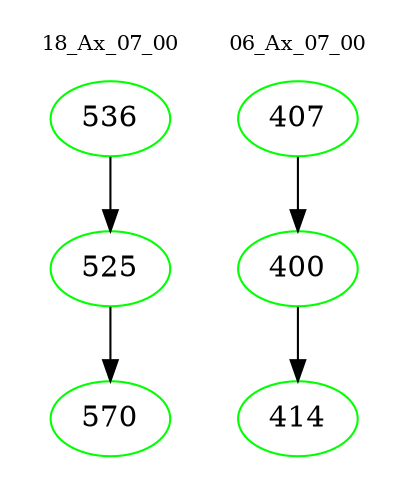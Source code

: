 digraph{
subgraph cluster_0 {
color = white
label = "18_Ax_07_00";
fontsize=10;
T0_536 [label="536", color="green"]
T0_536 -> T0_525 [color="black"]
T0_525 [label="525", color="green"]
T0_525 -> T0_570 [color="black"]
T0_570 [label="570", color="green"]
}
subgraph cluster_1 {
color = white
label = "06_Ax_07_00";
fontsize=10;
T1_407 [label="407", color="green"]
T1_407 -> T1_400 [color="black"]
T1_400 [label="400", color="green"]
T1_400 -> T1_414 [color="black"]
T1_414 [label="414", color="green"]
}
}
